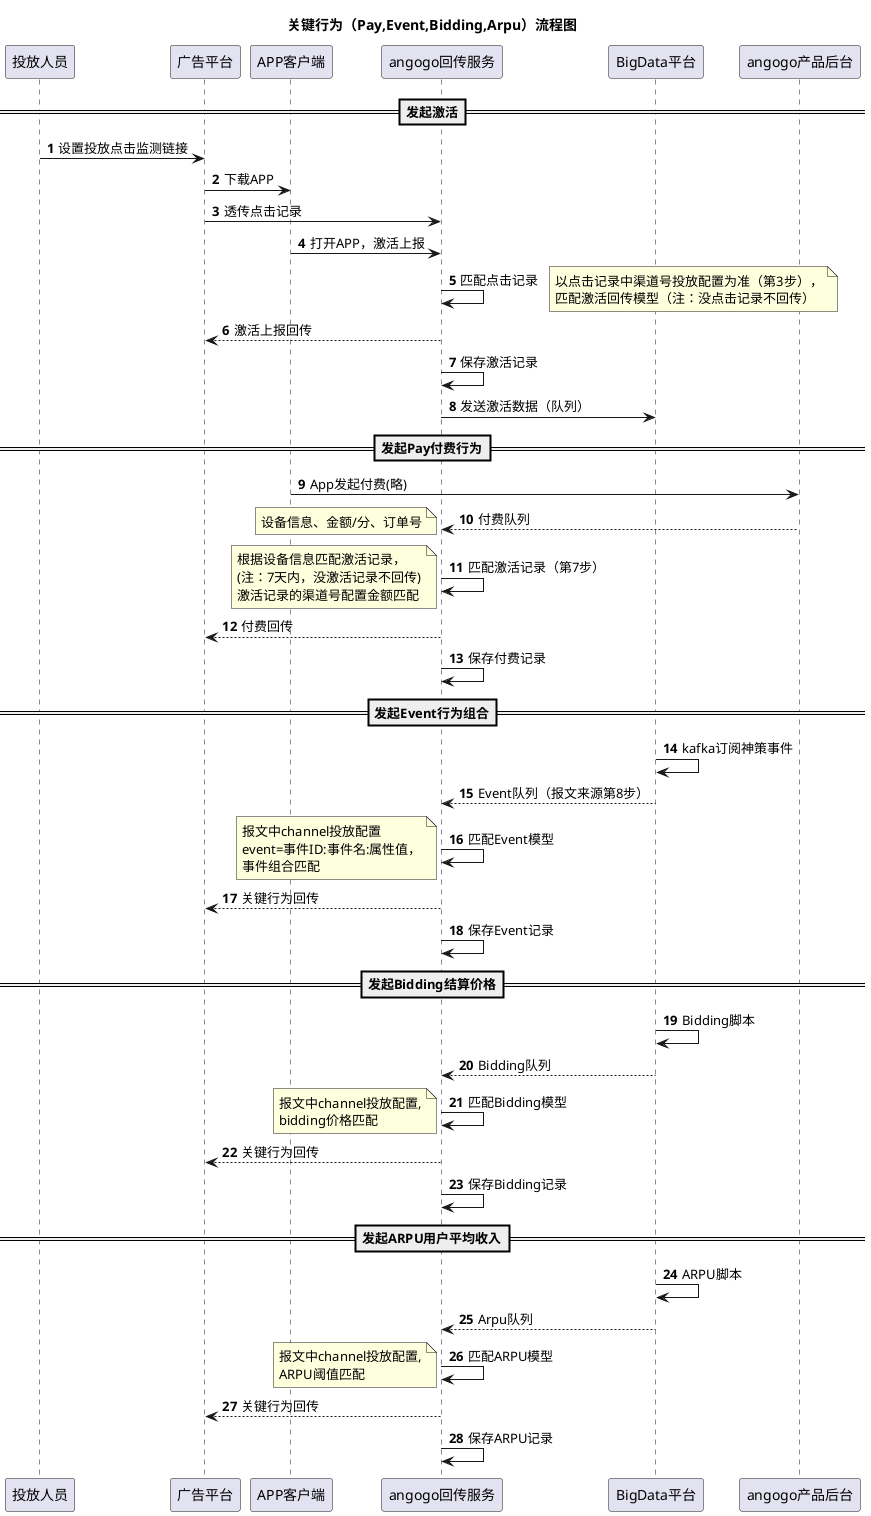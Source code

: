 @startuml
'https://plantuml.com/sequence-diagram

title 关键行为（Pay,Event,Bidding,Arpu）流程图
autonumber

==发起激活==
投放人员 -> 广告平台 : 设置投放点击监测链接
广告平台 -> APP客户端: 下载APP
广告平台 -> angogo回传服务: 透传点击记录
APP客户端 -> angogo回传服务: 打开APP，激活上报
angogo回传服务 ->angogo回传服务: 匹配点击记录
note right
以点击记录中渠道号投放配置为准（第3步），
匹配激活回传模型（注：没点击记录不回传）
end note
angogo回传服务 --> 广告平台: 激活上报回传
angogo回传服务 ->angogo回传服务: 保存激活记录
angogo回传服务 ->BigData平台: 发送激活数据（队列）

/'newpage'/
==发起Pay付费行为==

APP客户端 -> angogo产品后台: App发起付费(略)
angogo产品后台 --> angogo回传服务: 付费队列
note left
设备信息、金额/分、订单号
end note
angogo回传服务 ->angogo回传服务: 匹配激活记录（第7步）
note left
根据设备信息匹配激活记录，
(注：7天内，没激活记录不回传)
激活记录的渠道号配置金额匹配
end note
angogo回传服务-->广告平台: 付费回传
angogo回传服务->angogo回传服务:保存付费记录

==发起Event行为组合==
BigData平台->BigData平台:kafka订阅神策事件
BigData平台-->angogo回传服务:Event队列（报文来源第8步）
angogo回传服务->angogo回传服务:匹配Event模型
note left
报文中channel投放配置
event=事件ID:事件名:属性值，
事件组合匹配
end note
angogo回传服务-->广告平台: 关键行为回传
angogo回传服务->angogo回传服务:保存Event记录

==发起Bidding结算价格==
BigData平台->BigData平台:Bidding脚本
BigData平台-->angogo回传服务:Bidding队列
angogo回传服务->angogo回传服务:匹配Bidding模型
note left
报文中channel投放配置,
bidding价格匹配
end note
angogo回传服务-->广告平台: 关键行为回传
angogo回传服务->angogo回传服务:保存Bidding记录

==发起ARPU用户平均收入==
BigData平台->BigData平台:ARPU脚本
BigData平台-->angogo回传服务:Arpu队列
angogo回传服务->angogo回传服务:匹配ARPU模型
note left
报文中channel投放配置,
ARPU阈值匹配
end note
angogo回传服务-->广告平台: 关键行为回传
angogo回传服务->angogo回传服务:保存ARPU记录

@enduml